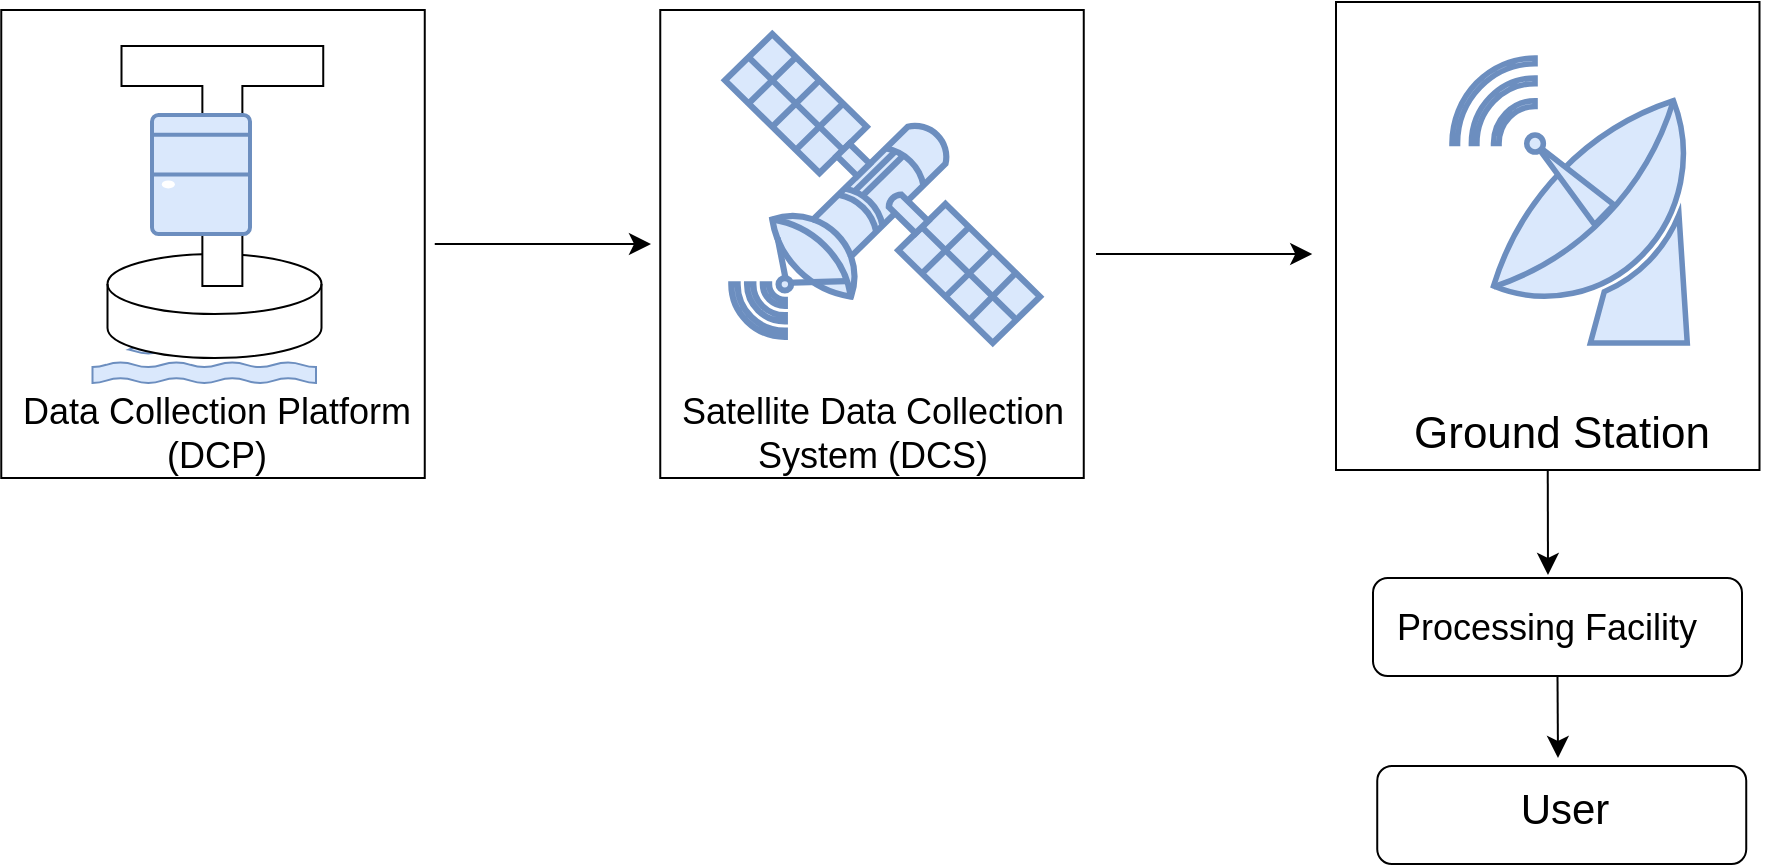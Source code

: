 <mxfile version="20.8.13" type="github">
  <diagram id="iK6MEu53UXjLlPi786Zn" name="Page-1">
    <mxGraphModel dx="969" dy="985" grid="0" gridSize="10" guides="1" tooltips="1" connect="1" arrows="1" fold="1" page="0" pageScale="1" pageWidth="827" pageHeight="1169" math="0" shadow="0">
      <root>
        <mxCell id="0" />
        <mxCell id="1" parent="0" />
        <mxCell id="L7nKN5KFZdvFaOFk8L5l-59" style="edgeStyle=none;curved=1;rounded=0;orthogonalLoop=1;jettySize=auto;html=1;exitX=0.5;exitY=1;exitDx=0;exitDy=0;fontSize=12;startSize=8;endSize=8;" edge="1" parent="1" source="L7nKN5KFZdvFaOFk8L5l-45">
          <mxGeometry relative="1" as="geometry">
            <mxPoint x="825" y="288.5" as="targetPoint" />
          </mxGeometry>
        </mxCell>
        <mxCell id="L7nKN5KFZdvFaOFk8L5l-45" value="" style="rounded=0;whiteSpace=wrap;html=1;fontSize=16;" vertex="1" parent="1">
          <mxGeometry x="719" y="2" width="211.75" height="234" as="geometry" />
        </mxCell>
        <mxCell id="L7nKN5KFZdvFaOFk8L5l-43" value="" style="rounded=0;whiteSpace=wrap;html=1;fontSize=16;" vertex="1" parent="1">
          <mxGeometry x="381.13" y="6" width="211.75" height="234" as="geometry" />
        </mxCell>
        <mxCell id="L7nKN5KFZdvFaOFk8L5l-42" style="edgeStyle=none;curved=1;rounded=0;orthogonalLoop=1;jettySize=auto;html=1;exitX=1;exitY=0.5;exitDx=0;exitDy=0;fontSize=12;startSize=8;endSize=8;" edge="1" parent="1">
          <mxGeometry relative="1" as="geometry">
            <mxPoint x="376.5" y="123" as="targetPoint" />
            <mxPoint x="268.38" y="123" as="sourcePoint" />
          </mxGeometry>
        </mxCell>
        <mxCell id="L7nKN5KFZdvFaOFk8L5l-39" value="" style="rounded=0;whiteSpace=wrap;html=1;fontSize=16;" vertex="1" parent="1">
          <mxGeometry x="51.63" y="6" width="211.75" height="234" as="geometry" />
        </mxCell>
        <mxCell id="L7nKN5KFZdvFaOFk8L5l-37" value="" style="shape=mxgraph.signs.sports.swimming_1;html=1;pointerEvents=1;fillColor=#dae8fc;strokeColor=#6c8ebf;verticalLabelPosition=bottom;verticalAlign=top;align=center;sketch=0;fontSize=16;" vertex="1" parent="1">
          <mxGeometry x="97.25" y="131" width="111.75" height="61.5" as="geometry" />
        </mxCell>
        <mxCell id="L7nKN5KFZdvFaOFk8L5l-1" value="" style="verticalAlign=top;verticalLabelPosition=bottom;labelPosition=center;align=center;html=1;outlineConnect=0;fillColor=#dae8fc;strokeColor=#6c8ebf;gradientDirection=north;strokeWidth=2;shape=mxgraph.networks.satellite;fontSize=16;flipH=0;" vertex="1" parent="1">
          <mxGeometry x="413.5" y="18" width="157.5" height="154.5" as="geometry" />
        </mxCell>
        <mxCell id="L7nKN5KFZdvFaOFk8L5l-2" value="" style="verticalAlign=top;verticalLabelPosition=bottom;labelPosition=center;align=center;html=1;outlineConnect=0;fillColor=#dae8fc;strokeColor=#6c8ebf;gradientDirection=north;strokeWidth=2;shape=mxgraph.networks.satellite_dish;fontSize=16;flipH=1;" vertex="1" parent="1">
          <mxGeometry x="777" y="30" width="121" height="142.5" as="geometry" />
        </mxCell>
        <mxCell id="L7nKN5KFZdvFaOFk8L5l-14" value="Data Collection Platform (DCP)" style="text;html=1;strokeColor=none;fillColor=none;align=center;verticalAlign=middle;whiteSpace=wrap;rounded=0;fontSize=18;" vertex="1" parent="1">
          <mxGeometry x="56.38" y="204" width="207" height="28" as="geometry" />
        </mxCell>
        <mxCell id="L7nKN5KFZdvFaOFk8L5l-17" value="" style="shape=cylinder3;whiteSpace=wrap;html=1;boundedLbl=1;backgroundOutline=1;size=15;fontSize=16;" vertex="1" parent="1">
          <mxGeometry x="104.75" y="128" width="107" height="52" as="geometry" />
        </mxCell>
        <mxCell id="L7nKN5KFZdvFaOFk8L5l-35" value="" style="shape=tee;whiteSpace=wrap;html=1;fontSize=16;" vertex="1" parent="1">
          <mxGeometry x="111.75" y="24" width="100.87" height="120" as="geometry" />
        </mxCell>
        <mxCell id="L7nKN5KFZdvFaOFk8L5l-22" value="" style="verticalAlign=top;verticalLabelPosition=bottom;labelPosition=center;align=center;html=1;outlineConnect=0;fillColor=#dae8fc;strokeColor=#6c8ebf;gradientDirection=north;strokeWidth=2;shape=mxgraph.networks.desktop_pc;fontSize=16;" vertex="1" parent="1">
          <mxGeometry x="127" y="58.5" width="49" height="59.5" as="geometry" />
        </mxCell>
        <mxCell id="L7nKN5KFZdvFaOFk8L5l-44" value="Satellite Data Collection System (DCS)" style="text;html=1;strokeColor=none;fillColor=none;align=center;verticalAlign=middle;whiteSpace=wrap;rounded=0;fontSize=18;" vertex="1" parent="1">
          <mxGeometry x="383.5" y="204" width="207" height="28" as="geometry" />
        </mxCell>
        <mxCell id="L7nKN5KFZdvFaOFk8L5l-46" style="edgeStyle=none;curved=1;rounded=0;orthogonalLoop=1;jettySize=auto;html=1;exitX=1;exitY=0.5;exitDx=0;exitDy=0;fontSize=12;startSize=8;endSize=8;" edge="1" parent="1">
          <mxGeometry relative="1" as="geometry">
            <mxPoint x="707.12" y="128" as="targetPoint" />
            <mxPoint x="599" y="128" as="sourcePoint" />
          </mxGeometry>
        </mxCell>
        <mxCell id="L7nKN5KFZdvFaOFk8L5l-47" value="Ground Station" style="text;html=1;strokeColor=none;fillColor=none;align=center;verticalAlign=middle;whiteSpace=wrap;rounded=0;fontSize=22;" vertex="1" parent="1">
          <mxGeometry x="726.25" y="202" width="212" height="32" as="geometry" />
        </mxCell>
        <mxCell id="L7nKN5KFZdvFaOFk8L5l-58" style="edgeStyle=none;curved=1;rounded=0;orthogonalLoop=1;jettySize=auto;html=1;exitX=0.5;exitY=1;exitDx=0;exitDy=0;fontSize=12;startSize=8;endSize=8;" edge="1" parent="1" source="L7nKN5KFZdvFaOFk8L5l-50">
          <mxGeometry relative="1" as="geometry">
            <mxPoint x="830" y="380" as="targetPoint" />
          </mxGeometry>
        </mxCell>
        <mxCell id="L7nKN5KFZdvFaOFk8L5l-50" value="" style="rounded=1;whiteSpace=wrap;html=1;fontSize=16;" vertex="1" parent="1">
          <mxGeometry x="737.5" y="290" width="184.5" height="49" as="geometry" />
        </mxCell>
        <mxCell id="L7nKN5KFZdvFaOFk8L5l-51" value="Processing Facility" style="text;html=1;strokeColor=none;fillColor=none;align=center;verticalAlign=middle;whiteSpace=wrap;rounded=0;fontSize=18;" vertex="1" parent="1">
          <mxGeometry x="721.38" y="301" width="207" height="28" as="geometry" />
        </mxCell>
        <mxCell id="L7nKN5KFZdvFaOFk8L5l-53" value="" style="rounded=1;whiteSpace=wrap;html=1;fontSize=16;" vertex="1" parent="1">
          <mxGeometry x="739.62" y="384" width="184.5" height="49" as="geometry" />
        </mxCell>
        <mxCell id="L7nKN5KFZdvFaOFk8L5l-54" value="User" style="text;html=1;strokeColor=none;fillColor=none;align=center;verticalAlign=middle;whiteSpace=wrap;rounded=0;fontSize=21;" vertex="1" parent="1">
          <mxGeometry x="730.25" y="390.5" width="207" height="28" as="geometry" />
        </mxCell>
      </root>
    </mxGraphModel>
  </diagram>
</mxfile>
